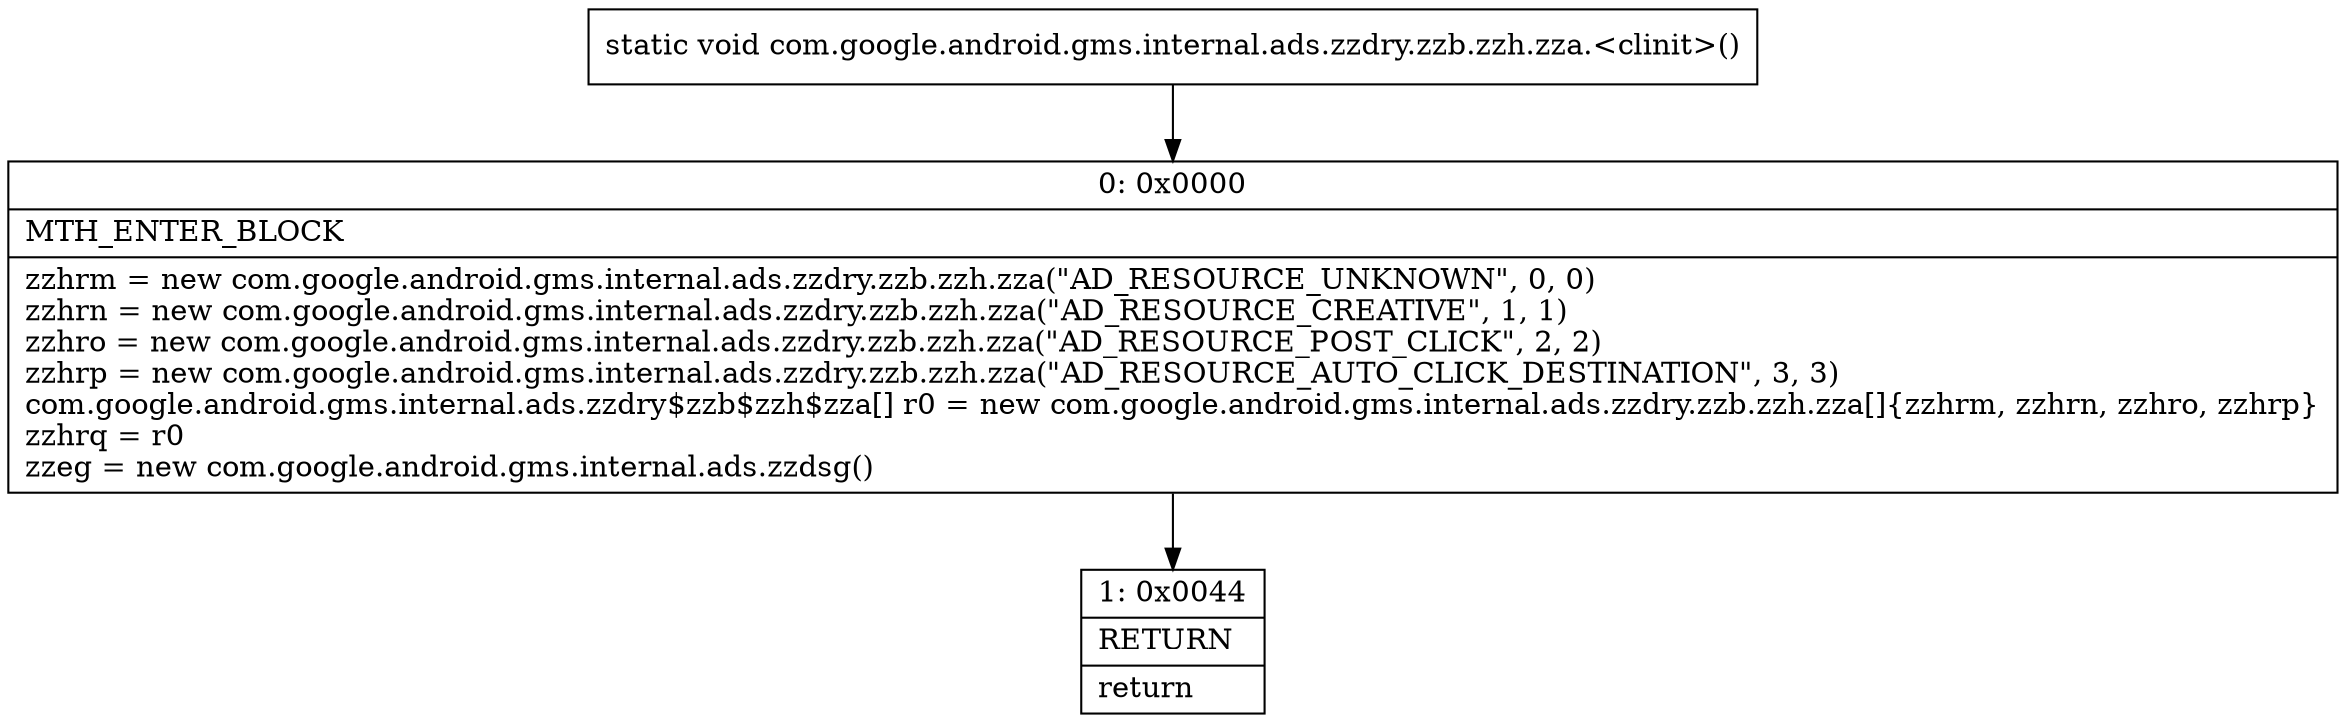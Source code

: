 digraph "CFG forcom.google.android.gms.internal.ads.zzdry.zzb.zzh.zza.\<clinit\>()V" {
Node_0 [shape=record,label="{0\:\ 0x0000|MTH_ENTER_BLOCK\l|zzhrm = new com.google.android.gms.internal.ads.zzdry.zzb.zzh.zza(\"AD_RESOURCE_UNKNOWN\", 0, 0)\lzzhrn = new com.google.android.gms.internal.ads.zzdry.zzb.zzh.zza(\"AD_RESOURCE_CREATIVE\", 1, 1)\lzzhro = new com.google.android.gms.internal.ads.zzdry.zzb.zzh.zza(\"AD_RESOURCE_POST_CLICK\", 2, 2)\lzzhrp = new com.google.android.gms.internal.ads.zzdry.zzb.zzh.zza(\"AD_RESOURCE_AUTO_CLICK_DESTINATION\", 3, 3)\lcom.google.android.gms.internal.ads.zzdry$zzb$zzh$zza[] r0 = new com.google.android.gms.internal.ads.zzdry.zzb.zzh.zza[]\{zzhrm, zzhrn, zzhro, zzhrp\}\lzzhrq = r0\lzzeg = new com.google.android.gms.internal.ads.zzdsg()\l}"];
Node_1 [shape=record,label="{1\:\ 0x0044|RETURN\l|return\l}"];
MethodNode[shape=record,label="{static void com.google.android.gms.internal.ads.zzdry.zzb.zzh.zza.\<clinit\>() }"];
MethodNode -> Node_0;
Node_0 -> Node_1;
}

